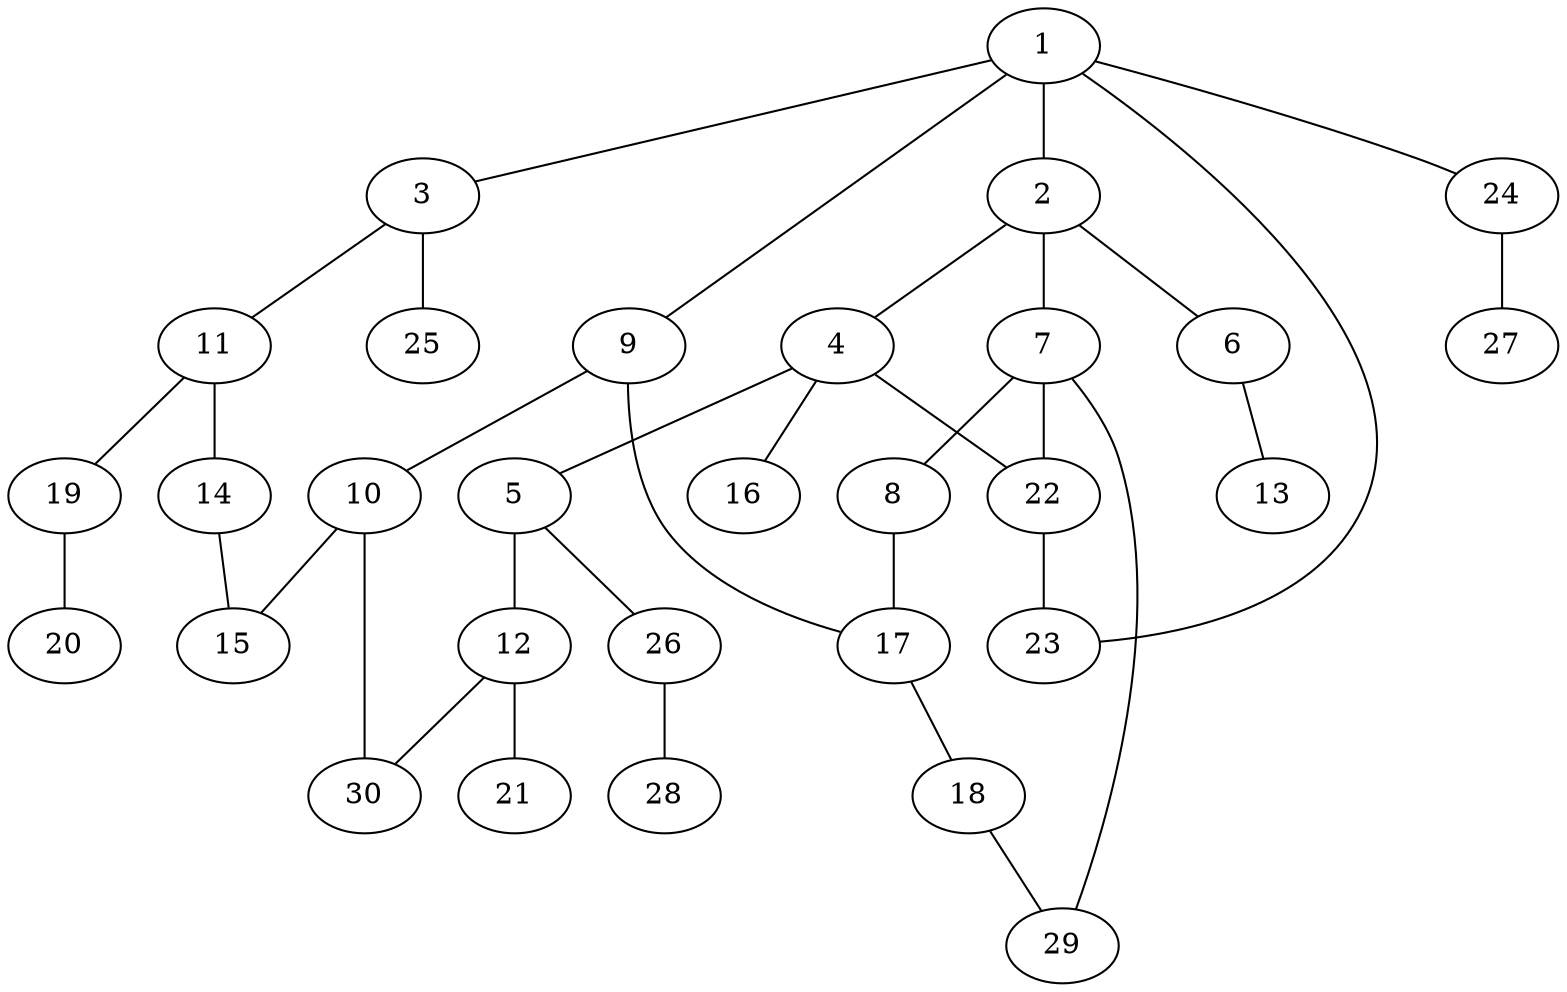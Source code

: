 graph graphname {1--2
1--3
1--9
1--23
1--24
2--4
2--6
2--7
3--11
3--25
4--5
4--16
4--22
5--12
5--26
6--13
7--8
7--22
7--29
8--17
9--10
9--17
10--15
10--30
11--14
11--19
12--21
12--30
14--15
17--18
18--29
19--20
22--23
24--27
26--28
}